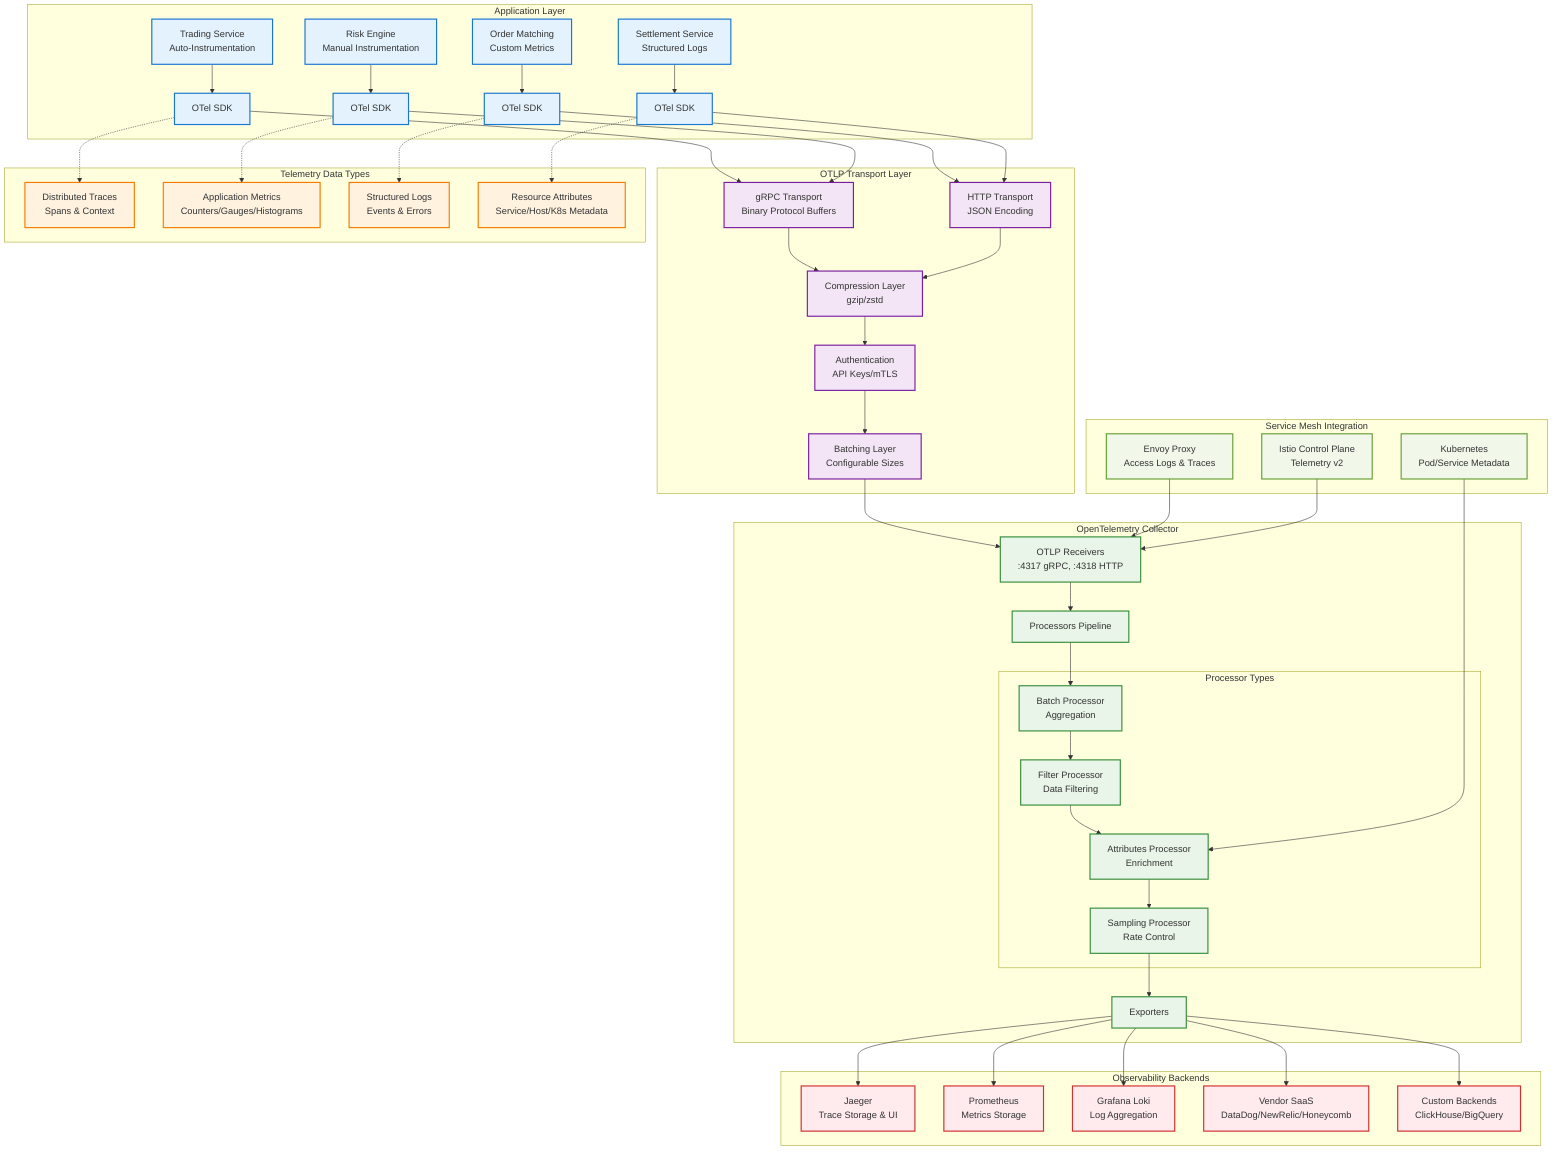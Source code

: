 graph TB
    subgraph "Application Layer"
        APP1[Trading Service<br/>Auto-Instrumentation]
        APP2[Risk Engine<br/>Manual Instrumentation]
        APP3[Order Matching<br/>Custom Metrics]
        APP4[Settlement Service<br/>Structured Logs]
        SDK1[OTel SDK]
        SDK2[OTel SDK]
        SDK3[OTel SDK]
        SDK4[OTel SDK]
    end
    
    subgraph "OTLP Transport Layer"
        GRPC[gRPC Transport<br/>Binary Protocol Buffers]
        HTTP[HTTP Transport<br/>JSON Encoding]
        COMP[Compression Layer<br/>gzip/zstd]
        AUTH[Authentication<br/>API Keys/mTLS]
        BATCH[Batching Layer<br/>Configurable Sizes]
    end
    
    subgraph "OpenTelemetry Collector"
        RECV[OTLP Receivers<br/>:4317 gRPC, :4318 HTTP]
        PROC[Processors Pipeline]
        EXP[Exporters]
        
        subgraph "Processor Types"
            BPROC[Batch Processor<br/>Aggregation]
            FPROC[Filter Processor<br/>Data Filtering]
            APROC[Attributes Processor<br/>Enrichment]
            SPROC[Sampling Processor<br/>Rate Control]
        end
    end
    
    subgraph "Telemetry Data Types"
        TRACES[Distributed Traces<br/>Spans & Context]
        METRICS[Application Metrics<br/>Counters/Gauges/Histograms]
        LOGS[Structured Logs<br/>Events & Errors]
        RESOURCE[Resource Attributes<br/>Service/Host/K8s Metadata]
    end
    
    subgraph "Observability Backends"
        JAEGER[Jaeger<br/>Trace Storage & UI]
        PROM[Prometheus<br/>Metrics Storage]
        LOKI[Grafana Loki<br/>Log Aggregation]
        VENDOR[Vendor SaaS<br/>DataDog/NewRelic/Honeycomb]
        CUSTOM[Custom Backends<br/>ClickHouse/BigQuery]
    end
    
    subgraph "Service Mesh Integration"
        ENVOY[Envoy Proxy<br/>Access Logs & Traces]
        ISTIO[Istio Control Plane<br/>Telemetry v2]
        KUBE[Kubernetes<br/>Pod/Service Metadata]
    end
    
    %% Application to SDK connections
    APP1 --> SDK1
    APP2 --> SDK2
    APP3 --> SDK3
    APP4 --> SDK4
    
    %% SDK to Transport Layer
    SDK1 --> GRPC
    SDK2 --> GRPC
    SDK3 --> HTTP
    SDK4 --> HTTP
    
    %% Transport Layer Processing
    GRPC --> COMP
    HTTP --> COMP
    COMP --> AUTH
    AUTH --> BATCH
    BATCH --> RECV
    
    %% Collector Processing Pipeline
    RECV --> PROC
    PROC --> BPROC
    BPROC --> FPROC
    FPROC --> APROC
    APROC --> SPROC
    SPROC --> EXP
    
    %% Data Type Associations
    SDK1 -.-> TRACES
    SDK2 -.-> METRICS
    SDK3 -.-> LOGS
    SDK4 -.-> RESOURCE
    
    %% Export to Backends
    EXP --> JAEGER
    EXP --> PROM
    EXP --> LOKI
    EXP --> VENDOR
    EXP --> CUSTOM
    
    %% Service Mesh Integration
    ENVOY --> RECV
    ISTIO --> RECV
    KUBE --> APROC
    
    %% Styling
    classDef appStyle fill:#E3F2FD,stroke:#1976D2,stroke-width:2px
    classDef transportStyle fill:#F3E5F5,stroke:#7B1FA2,stroke-width:2px
    classDef collectorStyle fill:#E8F5E8,stroke:#388E3C,stroke-width:2px
    classDef dataStyle fill:#FFF3E0,stroke:#F57C00,stroke-width:2px
    classDef backendStyle fill:#FFEBEE,stroke:#D32F2F,stroke-width:2px
    classDef meshStyle fill:#F1F8E9,stroke:#689F38,stroke-width:2px
    
    class APP1,APP2,APP3,APP4,SDK1,SDK2,SDK3,SDK4 appStyle
    class GRPC,HTTP,COMP,AUTH,BATCH transportStyle
    class RECV,PROC,EXP,BPROC,FPROC,APROC,SPROC collectorStyle
    class TRACES,METRICS,LOGS,RESOURCE dataStyle
    class JAEGER,PROM,LOKI,VENDOR,CUSTOM backendStyle
    class ENVOY,ISTIO,KUBE meshStyle